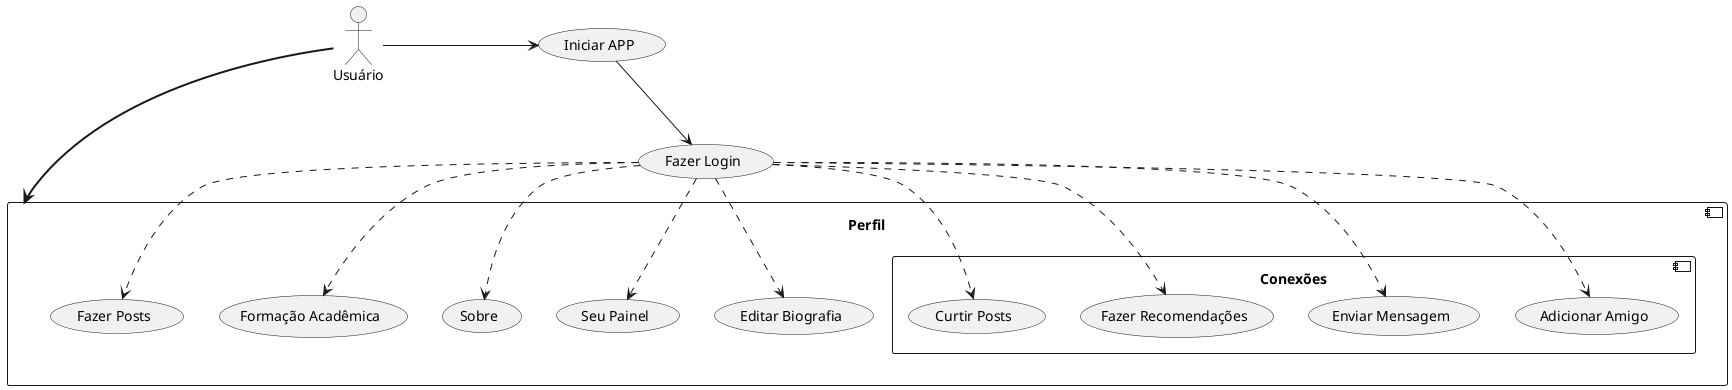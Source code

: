@startuml
:Usuário: as usuario

usuario -> (Iniciar APP)
(Iniciar APP) --> (Fazer Login)
usuario => Perfil


component Perfil {
(Editar Biografia)
(Fazer Login) .> (Editar Biografia)
(Fazer Login) .> (Seu Painel)
(Fazer Login) .-> (Sobre)
(Fazer Login) .-> (Formação Acadêmica)
(Fazer Login) .-> (Fazer Posts)
component Conexões {
(Fazer Login) .> (Adicionar Amigo)
(Fazer Login) .> (Enviar Mensagem)
(Fazer Login) .> (Fazer Recomendações)
(Fazer Login) .> (Curtir Posts)
}
}

@enduml